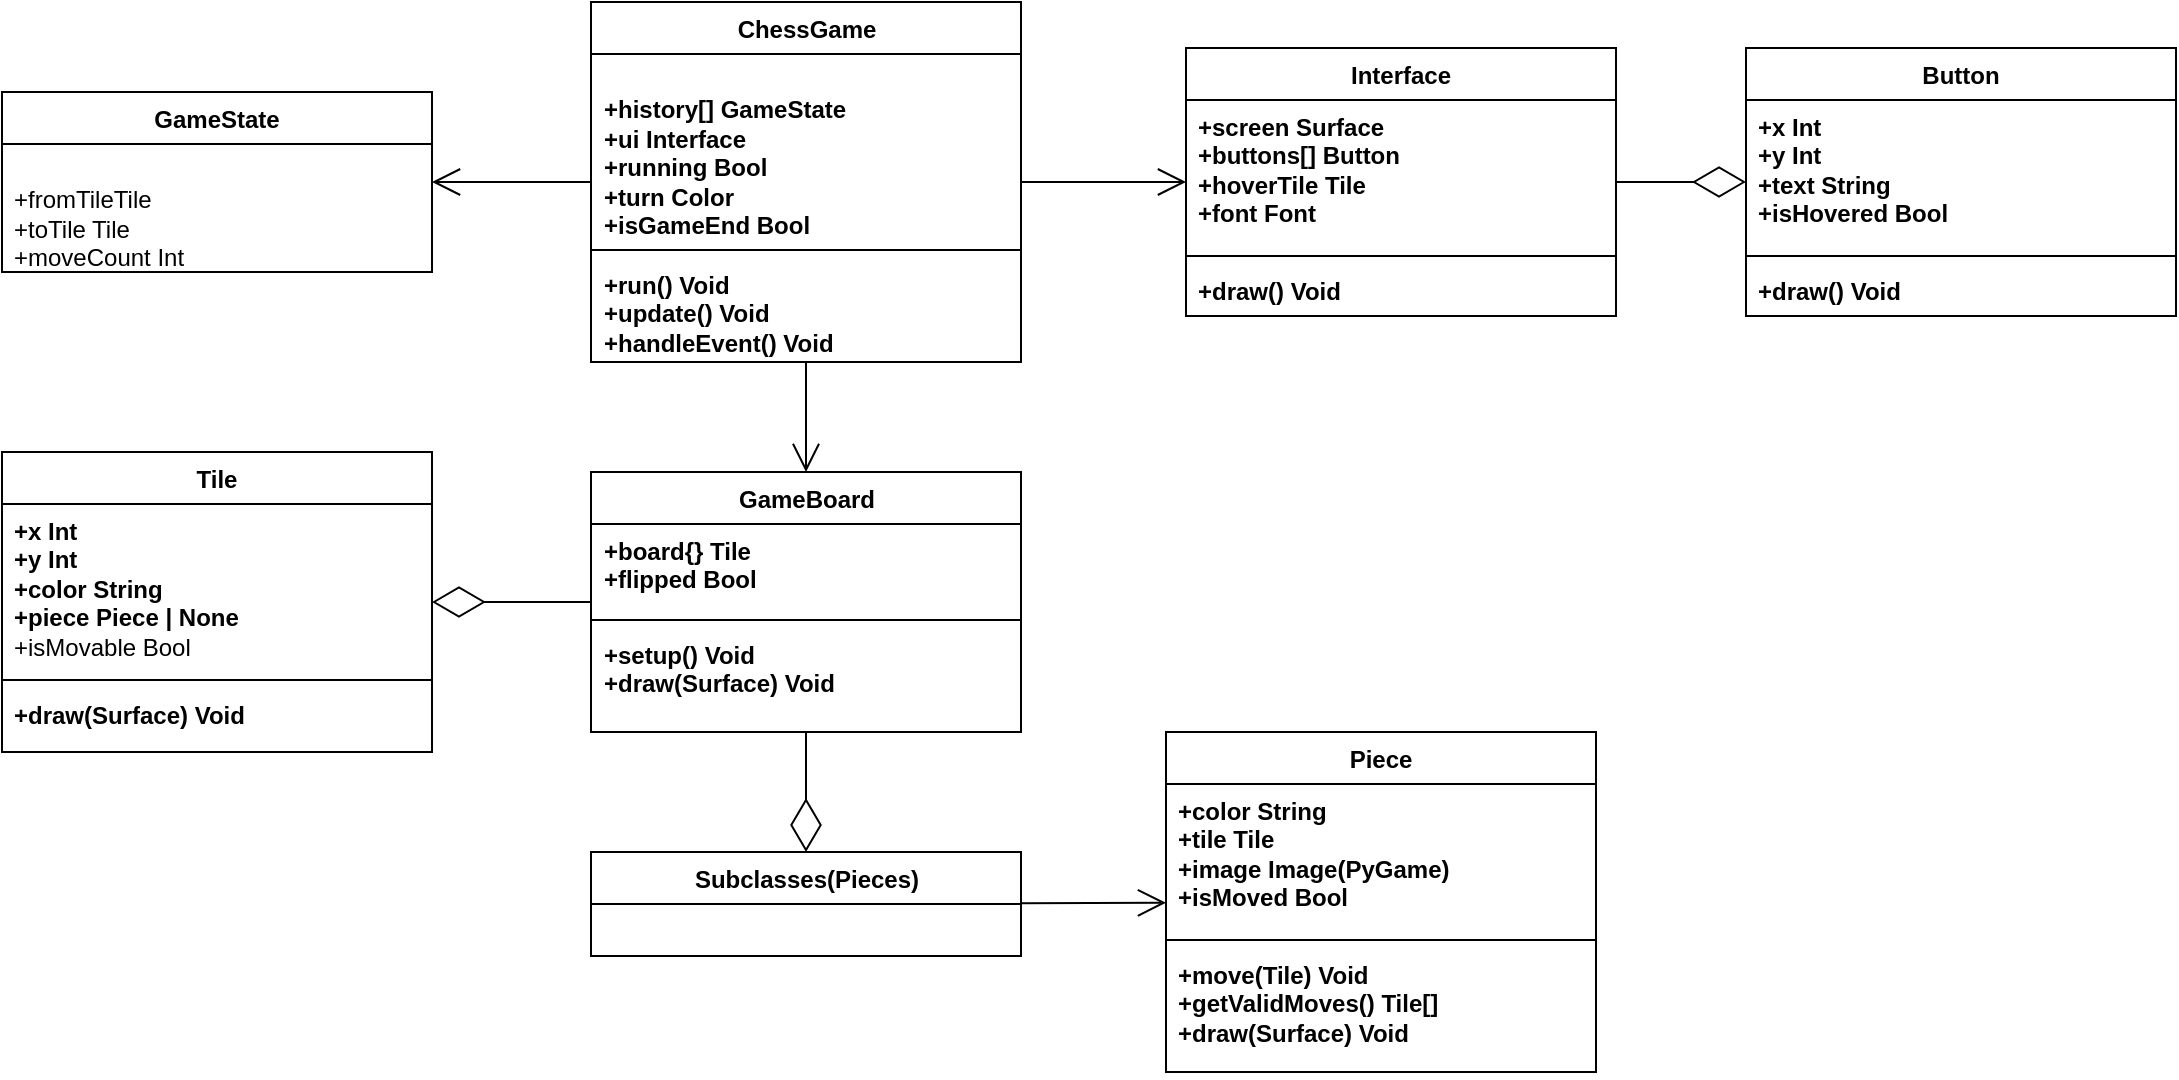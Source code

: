 <mxfile>
    <diagram id="TCefbwyCORZ0w48PBe5W" name="Page-1">
        <mxGraphModel dx="1469" dy="1671" grid="1" gridSize="10" guides="1" tooltips="1" connect="1" arrows="1" fold="1" page="1" pageScale="1" pageWidth="850" pageHeight="1100" math="0" shadow="0">
            <root>
                <mxCell id="0"/>
                <mxCell id="1" parent="0"/>
                <mxCell id="59" value="" style="endArrow=diamondThin;endFill=0;endSize=24;html=1;" parent="1" source="88" target="76" edge="1">
                    <mxGeometry width="160" relative="1" as="geometry">
                        <mxPoint x="-230" y="-539" as="sourcePoint"/>
                        <mxPoint x="-290" y="-629" as="targetPoint"/>
                    </mxGeometry>
                </mxCell>
                <mxCell id="71" value="ChessGame" style="swimlane;fontStyle=1;align=center;verticalAlign=top;childLayout=stackLayout;horizontal=1;startSize=26;horizontalStack=0;resizeParent=1;resizeParentMax=0;resizeLast=0;collapsible=1;marginBottom=0;whiteSpace=wrap;html=1;" parent="1" vertex="1">
                    <mxGeometry x="-237.5" y="-935" width="215" height="180" as="geometry"/>
                </mxCell>
                <mxCell id="72" value="&lt;span style=&quot;color: rgb(255, 255, 255);&quot;&gt;&lt;b&gt;+board Board{}&lt;/b&gt;&lt;/span&gt;&lt;div&gt;&lt;b&gt;+history[] GameState&amp;nbsp;&lt;br&gt;&lt;/b&gt;&lt;div&gt;&lt;b style=&quot;background-color: transparent;&quot;&gt;+ui Interface&lt;/b&gt;&lt;/div&gt;&lt;div&gt;&lt;b style=&quot;background-color: transparent;&quot;&gt;+running Bool&lt;/b&gt;&lt;/div&gt;&lt;div&gt;&lt;b&gt;+turn Color&lt;/b&gt;&lt;/div&gt;&lt;/div&gt;&lt;div&gt;&lt;b&gt;+isGameEnd Bool&lt;/b&gt;&lt;/div&gt;" style="text;strokeColor=none;fillColor=none;align=left;verticalAlign=top;spacingLeft=4;spacingRight=4;overflow=hidden;rotatable=0;points=[[0,0.5],[1,0.5]];portConstraint=eastwest;whiteSpace=wrap;html=1;" parent="71" vertex="1">
                    <mxGeometry y="26" width="215" height="94" as="geometry"/>
                </mxCell>
                <mxCell id="73" value="" style="line;strokeWidth=1;fillColor=none;align=left;verticalAlign=middle;spacingTop=-1;spacingLeft=3;spacingRight=3;rotatable=0;labelPosition=right;points=[];portConstraint=eastwest;strokeColor=inherit;" parent="71" vertex="1">
                    <mxGeometry y="120" width="215" height="8" as="geometry"/>
                </mxCell>
                <mxCell id="74" value="&lt;b&gt;+run() Void&lt;/b&gt;&lt;div&gt;&lt;b&gt;+update() Void&lt;/b&gt;&lt;/div&gt;&lt;div&gt;&lt;b&gt;+handleEvent() Void&lt;/b&gt;&lt;/div&gt;" style="text;strokeColor=none;fillColor=none;align=left;verticalAlign=top;spacingLeft=4;spacingRight=4;overflow=hidden;rotatable=0;points=[[0,0.5],[1,0.5]];portConstraint=eastwest;whiteSpace=wrap;html=1;" parent="71" vertex="1">
                    <mxGeometry y="128" width="215" height="52" as="geometry"/>
                </mxCell>
                <mxCell id="76" value="Tile" style="swimlane;fontStyle=1;align=center;verticalAlign=top;childLayout=stackLayout;horizontal=1;startSize=26;horizontalStack=0;resizeParent=1;resizeParentMax=0;resizeLast=0;collapsible=1;marginBottom=0;whiteSpace=wrap;html=1;" parent="1" vertex="1">
                    <mxGeometry x="-532" y="-710" width="215" height="150" as="geometry"/>
                </mxCell>
                <mxCell id="77" value="&lt;div&gt;&lt;b style=&quot;background-color: transparent;&quot;&gt;+x Int&lt;/b&gt;&lt;/div&gt;&lt;div&gt;&lt;b&gt;+y Int&amp;nbsp;&lt;/b&gt;&lt;/div&gt;&lt;b&gt;+color String&lt;/b&gt;&lt;div&gt;&lt;b&gt;+piece Piece | None&lt;/b&gt;&lt;/div&gt;&lt;div&gt;+isMovable Bool&lt;/div&gt;" style="text;strokeColor=none;fillColor=none;align=left;verticalAlign=top;spacingLeft=4;spacingRight=4;overflow=hidden;rotatable=0;points=[[0,0.5],[1,0.5]];portConstraint=eastwest;whiteSpace=wrap;html=1;" parent="76" vertex="1">
                    <mxGeometry y="26" width="215" height="84" as="geometry"/>
                </mxCell>
                <mxCell id="78" value="" style="line;strokeWidth=1;fillColor=none;align=left;verticalAlign=middle;spacingTop=-1;spacingLeft=3;spacingRight=3;rotatable=0;labelPosition=right;points=[];portConstraint=eastwest;strokeColor=inherit;" parent="76" vertex="1">
                    <mxGeometry y="110" width="215" height="8" as="geometry"/>
                </mxCell>
                <mxCell id="79" value="&lt;b&gt;+draw(Surface) Void&lt;/b&gt;" style="text;strokeColor=none;fillColor=none;align=left;verticalAlign=top;spacingLeft=4;spacingRight=4;overflow=hidden;rotatable=0;points=[[0,0.5],[1,0.5]];portConstraint=eastwest;whiteSpace=wrap;html=1;" parent="76" vertex="1">
                    <mxGeometry y="118" width="215" height="32" as="geometry"/>
                </mxCell>
                <mxCell id="80" value="Interface" style="swimlane;fontStyle=1;align=center;verticalAlign=top;childLayout=stackLayout;horizontal=1;startSize=26;horizontalStack=0;resizeParent=1;resizeParentMax=0;resizeLast=0;collapsible=1;marginBottom=0;whiteSpace=wrap;html=1;" parent="1" vertex="1">
                    <mxGeometry x="60" y="-912" width="215" height="134" as="geometry"/>
                </mxCell>
                <mxCell id="81" value="&lt;div&gt;&lt;b&gt;+screen Surface&lt;/b&gt;&lt;div&gt;&lt;b&gt;+buttons[] Button&lt;/b&gt;&lt;/div&gt;&lt;/div&gt;&lt;div&gt;&lt;b&gt;+hoverTile Tile&lt;/b&gt;&lt;/div&gt;&lt;div&gt;&lt;b&gt;+font Font&lt;/b&gt;&lt;/div&gt;" style="text;strokeColor=none;fillColor=none;align=left;verticalAlign=top;spacingLeft=4;spacingRight=4;overflow=hidden;rotatable=0;points=[[0,0.5],[1,0.5]];portConstraint=eastwest;whiteSpace=wrap;html=1;" parent="80" vertex="1">
                    <mxGeometry y="26" width="215" height="74" as="geometry"/>
                </mxCell>
                <mxCell id="82" value="" style="line;strokeWidth=1;fillColor=none;align=left;verticalAlign=middle;spacingTop=-1;spacingLeft=3;spacingRight=3;rotatable=0;labelPosition=right;points=[];portConstraint=eastwest;strokeColor=inherit;" parent="80" vertex="1">
                    <mxGeometry y="100" width="215" height="8" as="geometry"/>
                </mxCell>
                <mxCell id="83" value="&lt;b&gt;+draw() Void&lt;/b&gt;" style="text;strokeColor=none;fillColor=none;align=left;verticalAlign=top;spacingLeft=4;spacingRight=4;overflow=hidden;rotatable=0;points=[[0,0.5],[1,0.5]];portConstraint=eastwest;whiteSpace=wrap;html=1;" parent="80" vertex="1">
                    <mxGeometry y="108" width="215" height="26" as="geometry"/>
                </mxCell>
                <mxCell id="88" value="GameBoard" style="swimlane;fontStyle=1;align=center;verticalAlign=top;childLayout=stackLayout;horizontal=1;startSize=26;horizontalStack=0;resizeParent=1;resizeParentMax=0;resizeLast=0;collapsible=1;marginBottom=0;whiteSpace=wrap;html=1;" parent="1" vertex="1">
                    <mxGeometry x="-237.5" y="-700" width="215" height="130" as="geometry"/>
                </mxCell>
                <mxCell id="89" value="&lt;b&gt;+board{} Tile&lt;/b&gt;&lt;div&gt;&lt;b&gt;+flipped Bool&lt;/b&gt;&lt;/div&gt;" style="text;strokeColor=none;fillColor=none;align=left;verticalAlign=top;spacingLeft=4;spacingRight=4;overflow=hidden;rotatable=0;points=[[0,0.5],[1,0.5]];portConstraint=eastwest;whiteSpace=wrap;html=1;" parent="88" vertex="1">
                    <mxGeometry y="26" width="215" height="44" as="geometry"/>
                </mxCell>
                <mxCell id="90" value="" style="line;strokeWidth=1;fillColor=none;align=left;verticalAlign=middle;spacingTop=-1;spacingLeft=3;spacingRight=3;rotatable=0;labelPosition=right;points=[];portConstraint=eastwest;strokeColor=inherit;" parent="88" vertex="1">
                    <mxGeometry y="70" width="215" height="8" as="geometry"/>
                </mxCell>
                <mxCell id="91" value="&lt;b&gt;+setup() Void&lt;/b&gt;&lt;div&gt;&lt;b&gt;+draw(Surface) Void&lt;/b&gt;&lt;/div&gt;" style="text;strokeColor=none;fillColor=none;align=left;verticalAlign=top;spacingLeft=4;spacingRight=4;overflow=hidden;rotatable=0;points=[[0,0.5],[1,0.5]];portConstraint=eastwest;whiteSpace=wrap;html=1;" parent="88" vertex="1">
                    <mxGeometry y="78" width="215" height="52" as="geometry"/>
                </mxCell>
                <mxCell id="92" value="Subclasses(Pieces)" style="swimlane;fontStyle=1;align=center;verticalAlign=top;childLayout=stackLayout;horizontal=1;startSize=26;horizontalStack=0;resizeParent=1;resizeParentMax=0;resizeLast=0;collapsible=1;marginBottom=0;whiteSpace=wrap;html=1;" parent="1" vertex="1">
                    <mxGeometry x="-237.5" y="-510" width="215" height="52" as="geometry"/>
                </mxCell>
                <mxCell id="95" value="&lt;div&gt;&lt;br&gt;&lt;/div&gt;&lt;div&gt;&lt;br&gt;&lt;/div&gt;" style="text;strokeColor=none;fillColor=none;align=left;verticalAlign=top;spacingLeft=4;spacingRight=4;overflow=hidden;rotatable=0;points=[[0,0.5],[1,0.5]];portConstraint=eastwest;whiteSpace=wrap;html=1;" parent="92" vertex="1">
                    <mxGeometry y="26" width="215" height="26" as="geometry"/>
                </mxCell>
                <mxCell id="96" value="Piece" style="swimlane;fontStyle=1;align=center;verticalAlign=top;childLayout=stackLayout;horizontal=1;startSize=26;horizontalStack=0;resizeParent=1;resizeParentMax=0;resizeLast=0;collapsible=1;marginBottom=0;whiteSpace=wrap;html=1;" parent="1" vertex="1">
                    <mxGeometry x="50" y="-570" width="215" height="170" as="geometry"/>
                </mxCell>
                <mxCell id="97" value="&lt;b&gt;+color String&lt;/b&gt;&lt;div&gt;&lt;b&gt;+tile Tile&lt;/b&gt;&lt;/div&gt;&lt;div&gt;&lt;b&gt;+image&lt;/b&gt;&lt;b style=&quot;background-color: transparent;&quot;&gt;&amp;nbsp;Image(PyGame)&lt;/b&gt;&lt;/div&gt;&lt;div&gt;&lt;b&gt;+isMoved Bool&lt;/b&gt;&lt;/div&gt;" style="text;strokeColor=none;fillColor=none;align=left;verticalAlign=top;spacingLeft=4;spacingRight=4;overflow=hidden;rotatable=0;points=[[0,0.5],[1,0.5]];portConstraint=eastwest;whiteSpace=wrap;html=1;" parent="96" vertex="1">
                    <mxGeometry y="26" width="215" height="74" as="geometry"/>
                </mxCell>
                <mxCell id="98" value="" style="line;strokeWidth=1;fillColor=none;align=left;verticalAlign=middle;spacingTop=-1;spacingLeft=3;spacingRight=3;rotatable=0;labelPosition=right;points=[];portConstraint=eastwest;strokeColor=inherit;" parent="96" vertex="1">
                    <mxGeometry y="100" width="215" height="8" as="geometry"/>
                </mxCell>
                <mxCell id="99" value="&lt;b&gt;+move(Tile) Void&lt;/b&gt;&lt;div&gt;&lt;b&gt;+getValidMoves() Tile[]&lt;/b&gt;&lt;/div&gt;&lt;div&gt;&lt;b&gt;+draw(Surface) Void&lt;/b&gt;&lt;/div&gt;" style="text;strokeColor=none;fillColor=none;align=left;verticalAlign=top;spacingLeft=4;spacingRight=4;overflow=hidden;rotatable=0;points=[[0,0.5],[1,0.5]];portConstraint=eastwest;whiteSpace=wrap;html=1;" parent="96" vertex="1">
                    <mxGeometry y="108" width="215" height="62" as="geometry"/>
                </mxCell>
                <mxCell id="101" value="" style="endArrow=open;endFill=1;endSize=12;html=1;" parent="1" source="92" target="96" edge="1">
                    <mxGeometry width="160" relative="1" as="geometry">
                        <mxPoint x="-22.5" y="-510" as="sourcePoint"/>
                        <mxPoint x="-50" y="-529" as="targetPoint"/>
                    </mxGeometry>
                </mxCell>
                <mxCell id="102" value="" style="endArrow=diamondThin;endFill=0;endSize=24;html=1;" parent="1" source="88" target="92" edge="1">
                    <mxGeometry width="160" relative="1" as="geometry">
                        <mxPoint x="70" y="-649" as="sourcePoint"/>
                        <mxPoint x="-50" y="-529" as="targetPoint"/>
                    </mxGeometry>
                </mxCell>
                <mxCell id="103" value="" style="endArrow=open;endFill=1;endSize=12;html=1;" parent="1" source="71" target="80" edge="1">
                    <mxGeometry width="160" relative="1" as="geometry">
                        <mxPoint x="50" y="-736" as="sourcePoint"/>
                        <mxPoint x="40" y="-980" as="targetPoint"/>
                    </mxGeometry>
                </mxCell>
                <mxCell id="104" value="Button" style="swimlane;fontStyle=1;align=center;verticalAlign=top;childLayout=stackLayout;horizontal=1;startSize=26;horizontalStack=0;resizeParent=1;resizeParentMax=0;resizeLast=0;collapsible=1;marginBottom=0;whiteSpace=wrap;html=1;" parent="1" vertex="1">
                    <mxGeometry x="340" y="-912" width="215" height="134" as="geometry"/>
                </mxCell>
                <mxCell id="105" value="&lt;b&gt;+x Int&lt;/b&gt;&lt;div&gt;&lt;b&gt;+y Int&lt;/b&gt;&lt;/div&gt;&lt;div&gt;&lt;b&gt;+text String&lt;/b&gt;&lt;/div&gt;&lt;div&gt;&lt;b&gt;+isHovered Bool&lt;/b&gt;&lt;/div&gt;" style="text;strokeColor=none;fillColor=none;align=left;verticalAlign=top;spacingLeft=4;spacingRight=4;overflow=hidden;rotatable=0;points=[[0,0.5],[1,0.5]];portConstraint=eastwest;whiteSpace=wrap;html=1;" parent="104" vertex="1">
                    <mxGeometry y="26" width="215" height="74" as="geometry"/>
                </mxCell>
                <mxCell id="106" value="" style="line;strokeWidth=1;fillColor=none;align=left;verticalAlign=middle;spacingTop=-1;spacingLeft=3;spacingRight=3;rotatable=0;labelPosition=right;points=[];portConstraint=eastwest;strokeColor=inherit;" parent="104" vertex="1">
                    <mxGeometry y="100" width="215" height="8" as="geometry"/>
                </mxCell>
                <mxCell id="107" value="&lt;b&gt;+draw() Void&lt;/b&gt;" style="text;strokeColor=none;fillColor=none;align=left;verticalAlign=top;spacingLeft=4;spacingRight=4;overflow=hidden;rotatable=0;points=[[0,0.5],[1,0.5]];portConstraint=eastwest;whiteSpace=wrap;html=1;" parent="104" vertex="1">
                    <mxGeometry y="108" width="215" height="26" as="geometry"/>
                </mxCell>
                <mxCell id="108" value="" style="endArrow=diamondThin;endFill=0;endSize=24;html=1;" parent="1" source="80" target="104" edge="1">
                    <mxGeometry width="160" relative="1" as="geometry">
                        <mxPoint x="-119" y="-759" as="sourcePoint"/>
                        <mxPoint x="-119" y="-711" as="targetPoint"/>
                    </mxGeometry>
                </mxCell>
                <mxCell id="112" value="GameState" style="swimlane;fontStyle=1;align=center;verticalAlign=top;childLayout=stackLayout;horizontal=1;startSize=26;horizontalStack=0;resizeParent=1;resizeParentMax=0;resizeLast=0;collapsible=1;marginBottom=0;whiteSpace=wrap;html=1;" parent="1" vertex="1">
                    <mxGeometry x="-532" y="-890" width="215" height="90" as="geometry"/>
                </mxCell>
                <mxCell id="113" value="&lt;span style=&quot;color: rgb(255, 255, 255);&quot;&gt;&lt;b&gt;+board Board{}&lt;/b&gt;&lt;/span&gt;&lt;div&gt;+fromTileTile&lt;br&gt;+toTile Tile&lt;/div&gt;&lt;div&gt;+moveCount Int&lt;/div&gt;" style="text;strokeColor=none;fillColor=none;align=left;verticalAlign=top;spacingLeft=4;spacingRight=4;overflow=hidden;rotatable=0;points=[[0,0.5],[1,0.5]];portConstraint=eastwest;whiteSpace=wrap;html=1;" parent="112" vertex="1">
                    <mxGeometry y="26" width="215" height="64" as="geometry"/>
                </mxCell>
                <mxCell id="116" value="" style="endArrow=open;endFill=1;endSize=12;html=1;entryX=0.5;entryY=0;entryDx=0;entryDy=0;" parent="1" source="71" target="88" edge="1">
                    <mxGeometry width="160" relative="1" as="geometry">
                        <mxPoint x="-210" y="-710" as="sourcePoint"/>
                        <mxPoint x="-50" y="-710" as="targetPoint"/>
                    </mxGeometry>
                </mxCell>
                <mxCell id="117" value="" style="endArrow=open;endFill=1;endSize=12;html=1;" parent="1" source="71" target="112" edge="1">
                    <mxGeometry width="160" relative="1" as="geometry">
                        <mxPoint x="-310" y="-710" as="sourcePoint"/>
                        <mxPoint x="-150" y="-710" as="targetPoint"/>
                    </mxGeometry>
                </mxCell>
            </root>
        </mxGraphModel>
    </diagram>
</mxfile>
